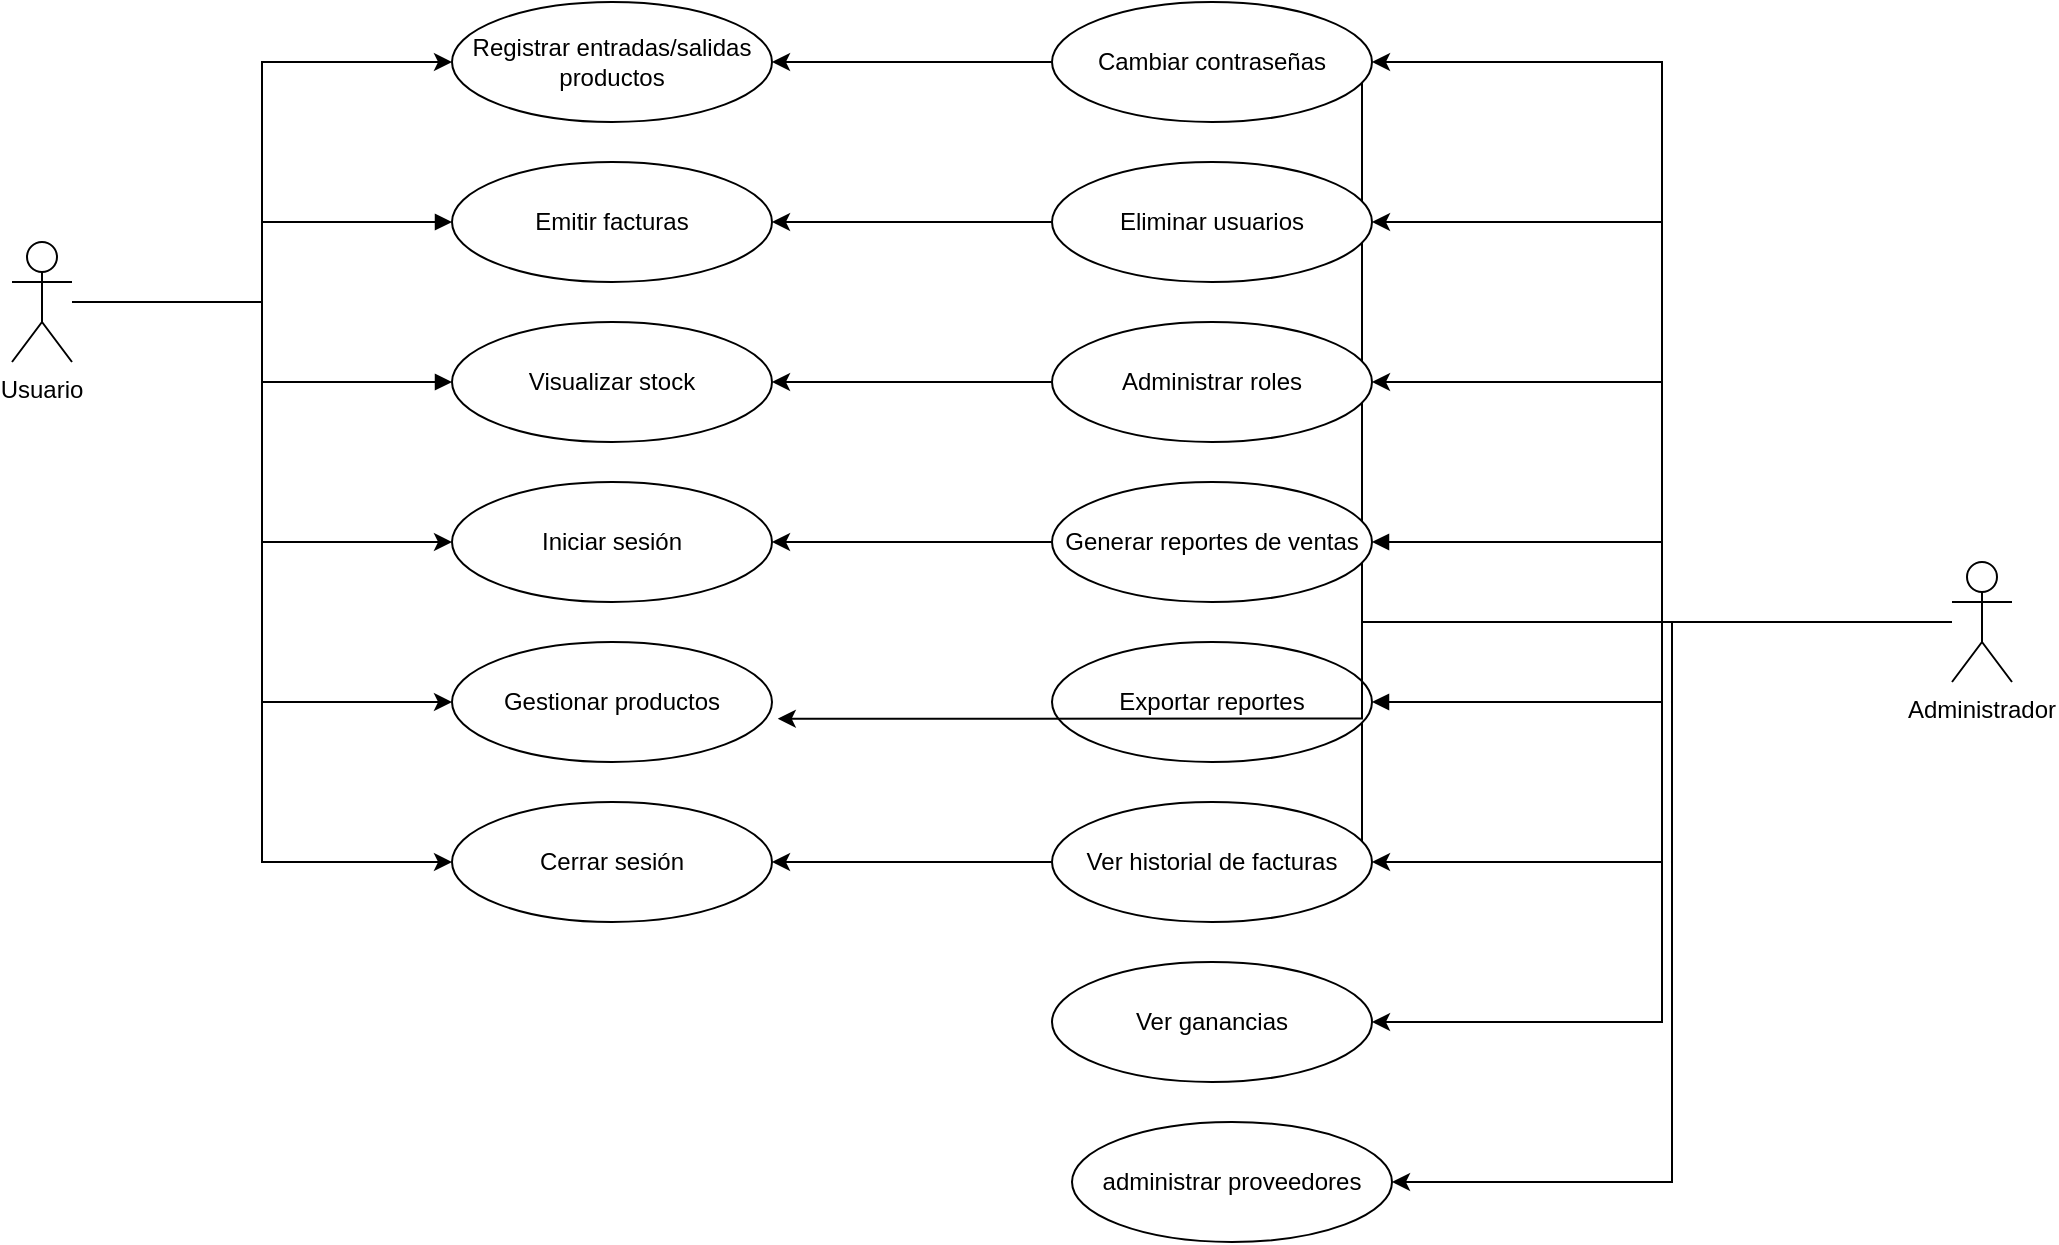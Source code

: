 <mxfile version="28.0.4">
  <diagram name="Casos de Uso Nuvéa" id="0">
    <mxGraphModel dx="1722" dy="529" grid="1" gridSize="10" guides="1" tooltips="1" connect="1" arrows="1" fold="1" page="1" pageScale="1" pageWidth="850" pageHeight="1100" math="0" shadow="0">
      <root>
        <mxCell id="0" />
        <mxCell id="1" parent="0" />
        <mxCell id="YuEfNrdT2eCeqPY4g3NZ-42" style="edgeStyle=orthogonalEdgeStyle;rounded=0;orthogonalLoop=1;jettySize=auto;html=1;entryX=0;entryY=0.5;entryDx=0;entryDy=0;" parent="1" source="2" target="16" edge="1">
          <mxGeometry relative="1" as="geometry" />
        </mxCell>
        <mxCell id="YuEfNrdT2eCeqPY4g3NZ-43" style="edgeStyle=orthogonalEdgeStyle;rounded=0;orthogonalLoop=1;jettySize=auto;html=1;entryX=0;entryY=0.5;entryDx=0;entryDy=0;" parent="1" source="2" target="20" edge="1">
          <mxGeometry relative="1" as="geometry" />
        </mxCell>
        <mxCell id="YuEfNrdT2eCeqPY4g3NZ-45" style="edgeStyle=orthogonalEdgeStyle;rounded=0;orthogonalLoop=1;jettySize=auto;html=1;entryX=0;entryY=0.5;entryDx=0;entryDy=0;" parent="1" source="2" target="18" edge="1">
          <mxGeometry relative="1" as="geometry" />
        </mxCell>
        <mxCell id="YuEfNrdT2eCeqPY4g3NZ-51" style="edgeStyle=orthogonalEdgeStyle;rounded=0;orthogonalLoop=1;jettySize=auto;html=1;entryX=0;entryY=0.5;entryDx=0;entryDy=0;" parent="1" source="2" target="10" edge="1">
          <mxGeometry relative="1" as="geometry" />
        </mxCell>
        <mxCell id="2" value="Usuario" style="shape=umlActor;verticalLabelPosition=bottom;verticalAlign=top;" parent="1" vertex="1">
          <mxGeometry x="-20" y="220" width="30" height="60" as="geometry" />
        </mxCell>
        <mxCell id="YuEfNrdT2eCeqPY4g3NZ-35" style="edgeStyle=orthogonalEdgeStyle;rounded=0;orthogonalLoop=1;jettySize=auto;html=1;" parent="1" source="3" target="16" edge="1">
          <mxGeometry relative="1" as="geometry" />
        </mxCell>
        <mxCell id="YuEfNrdT2eCeqPY4g3NZ-36" style="edgeStyle=orthogonalEdgeStyle;rounded=0;orthogonalLoop=1;jettySize=auto;html=1;entryX=1;entryY=0.5;entryDx=0;entryDy=0;" parent="1" source="3" target="20" edge="1">
          <mxGeometry relative="1" as="geometry" />
        </mxCell>
        <mxCell id="YuEfNrdT2eCeqPY4g3NZ-38" style="edgeStyle=orthogonalEdgeStyle;rounded=0;orthogonalLoop=1;jettySize=auto;html=1;entryX=1;entryY=0.5;entryDx=0;entryDy=0;" parent="1" source="3" target="14" edge="1">
          <mxGeometry relative="1" as="geometry" />
        </mxCell>
        <mxCell id="YuEfNrdT2eCeqPY4g3NZ-39" style="edgeStyle=orthogonalEdgeStyle;rounded=0;orthogonalLoop=1;jettySize=auto;html=1;entryX=1;entryY=0.5;entryDx=0;entryDy=0;" parent="1" source="3" target="12" edge="1">
          <mxGeometry relative="1" as="geometry" />
        </mxCell>
        <mxCell id="YuEfNrdT2eCeqPY4g3NZ-40" style="edgeStyle=orthogonalEdgeStyle;rounded=0;orthogonalLoop=1;jettySize=auto;html=1;entryX=1;entryY=0.5;entryDx=0;entryDy=0;" parent="1" source="3" target="10" edge="1">
          <mxGeometry relative="1" as="geometry" />
        </mxCell>
        <mxCell id="YuEfNrdT2eCeqPY4g3NZ-46" style="edgeStyle=orthogonalEdgeStyle;rounded=0;orthogonalLoop=1;jettySize=auto;html=1;entryX=1;entryY=0.5;entryDx=0;entryDy=0;" parent="1" source="3" target="32" edge="1">
          <mxGeometry relative="1" as="geometry" />
        </mxCell>
        <mxCell id="YuEfNrdT2eCeqPY4g3NZ-47" style="edgeStyle=orthogonalEdgeStyle;rounded=0;orthogonalLoop=1;jettySize=auto;html=1;entryX=1;entryY=0.5;entryDx=0;entryDy=0;" parent="1" source="3" target="34" edge="1">
          <mxGeometry relative="1" as="geometry" />
        </mxCell>
        <mxCell id="YuEfNrdT2eCeqPY4g3NZ-48" style="edgeStyle=orthogonalEdgeStyle;rounded=0;orthogonalLoop=1;jettySize=auto;html=1;entryX=1;entryY=0.5;entryDx=0;entryDy=0;" parent="1" source="3" target="26" edge="1">
          <mxGeometry relative="1" as="geometry" />
        </mxCell>
        <mxCell id="YuEfNrdT2eCeqPY4g3NZ-49" style="edgeStyle=orthogonalEdgeStyle;rounded=0;orthogonalLoop=1;jettySize=auto;html=1;entryX=1;entryY=0.5;entryDx=0;entryDy=0;" parent="1" source="3" target="24" edge="1">
          <mxGeometry relative="1" as="geometry" />
        </mxCell>
        <mxCell id="YuEfNrdT2eCeqPY4g3NZ-50" style="edgeStyle=orthogonalEdgeStyle;rounded=0;orthogonalLoop=1;jettySize=auto;html=1;entryX=1;entryY=0.5;entryDx=0;entryDy=0;" parent="1" source="3" target="22" edge="1">
          <mxGeometry relative="1" as="geometry" />
        </mxCell>
        <mxCell id="YuEfNrdT2eCeqPY4g3NZ-53" style="edgeStyle=orthogonalEdgeStyle;rounded=0;orthogonalLoop=1;jettySize=auto;html=1;entryX=1;entryY=0.5;entryDx=0;entryDy=0;" parent="1" source="3" target="YuEfNrdT2eCeqPY4g3NZ-52" edge="1">
          <mxGeometry relative="1" as="geometry" />
        </mxCell>
        <mxCell id="3" value="Administrador" style="shape=umlActor;verticalLabelPosition=bottom;verticalAlign=top;" parent="1" vertex="1">
          <mxGeometry x="950" y="380" width="30" height="60" as="geometry" />
        </mxCell>
        <mxCell id="10" value="Registrar entradas/salidas&lt;div&gt;productos&lt;/div&gt;" style="ellipse;whiteSpace=wrap;html=1;" parent="1" vertex="1">
          <mxGeometry x="200" y="100" width="160" height="60" as="geometry" />
        </mxCell>
        <mxCell id="12" value="Emitir facturas" style="ellipse;whiteSpace=wrap;html=1;" parent="1" vertex="1">
          <mxGeometry x="200" y="180" width="160" height="60" as="geometry" />
        </mxCell>
        <mxCell id="13" style="edgeStyle=orthogonalEdgeStyle;rounded=0;orthogonalLoop=1;jettySize=auto;html=1;endArrow=block;" parent="1" source="2" target="12" edge="1">
          <mxGeometry relative="1" as="geometry">
            <Array as="points">
              <mxPoint x="105" y="250" />
              <mxPoint x="105" y="210" />
            </Array>
          </mxGeometry>
        </mxCell>
        <mxCell id="14" value="Visualizar stock" style="ellipse;whiteSpace=wrap;html=1;" parent="1" vertex="1">
          <mxGeometry x="200" y="260" width="160" height="60" as="geometry" />
        </mxCell>
        <mxCell id="15" style="edgeStyle=orthogonalEdgeStyle;rounded=0;orthogonalLoop=1;jettySize=auto;html=1;endArrow=block;" parent="1" source="2" target="14" edge="1">
          <mxGeometry relative="1" as="geometry" />
        </mxCell>
        <mxCell id="16" value="Iniciar sesión" style="ellipse;whiteSpace=wrap;html=1;" parent="1" vertex="1">
          <mxGeometry x="200" y="340" width="160" height="60" as="geometry" />
        </mxCell>
        <mxCell id="18" value="Gestionar productos" style="ellipse;whiteSpace=wrap;html=1;" parent="1" vertex="1">
          <mxGeometry x="200" y="420" width="160" height="60" as="geometry" />
        </mxCell>
        <mxCell id="20" value="Cerrar sesión" style="ellipse;whiteSpace=wrap;html=1;" parent="1" vertex="1">
          <mxGeometry x="200" y="500" width="160" height="60" as="geometry" />
        </mxCell>
        <mxCell id="22" value="Cambiar contraseñas" style="ellipse;whiteSpace=wrap;html=1;" parent="1" vertex="1">
          <mxGeometry x="500" y="100" width="160" height="60" as="geometry" />
        </mxCell>
        <mxCell id="24" value="Eliminar usuarios" style="ellipse;whiteSpace=wrap;html=1;" parent="1" vertex="1">
          <mxGeometry x="500" y="180" width="160" height="60" as="geometry" />
        </mxCell>
        <mxCell id="26" value="Administrar roles" style="ellipse;whiteSpace=wrap;html=1;" parent="1" vertex="1">
          <mxGeometry x="500" y="260" width="160" height="60" as="geometry" />
        </mxCell>
        <mxCell id="28" value="Generar reportes de ventas" style="ellipse;whiteSpace=wrap;html=1;" parent="1" vertex="1">
          <mxGeometry x="500" y="340" width="160" height="60" as="geometry" />
        </mxCell>
        <mxCell id="29" style="edgeStyle=orthogonalEdgeStyle;rounded=0;orthogonalLoop=1;jettySize=auto;html=1;endArrow=block;" parent="1" source="3" target="28" edge="1">
          <mxGeometry relative="1" as="geometry" />
        </mxCell>
        <mxCell id="30" value="Exportar reportes" style="ellipse;whiteSpace=wrap;html=1;" parent="1" vertex="1">
          <mxGeometry x="500" y="420" width="160" height="60" as="geometry" />
        </mxCell>
        <mxCell id="31" style="edgeStyle=orthogonalEdgeStyle;rounded=0;orthogonalLoop=1;jettySize=auto;html=1;endArrow=block;" parent="1" source="3" target="30" edge="1">
          <mxGeometry relative="1" as="geometry" />
        </mxCell>
        <mxCell id="32" value="Ver historial de facturas" style="ellipse;whiteSpace=wrap;html=1;" parent="1" vertex="1">
          <mxGeometry x="500" y="500" width="160" height="60" as="geometry" />
        </mxCell>
        <mxCell id="34" value="Ver ganancias" style="ellipse;whiteSpace=wrap;html=1;" parent="1" vertex="1">
          <mxGeometry x="500" y="580" width="160" height="60" as="geometry" />
        </mxCell>
        <mxCell id="YuEfNrdT2eCeqPY4g3NZ-37" style="edgeStyle=orthogonalEdgeStyle;rounded=0;orthogonalLoop=1;jettySize=auto;html=1;entryX=1.018;entryY=0.639;entryDx=0;entryDy=0;entryPerimeter=0;" parent="1" source="3" target="18" edge="1">
          <mxGeometry relative="1" as="geometry" />
        </mxCell>
        <mxCell id="YuEfNrdT2eCeqPY4g3NZ-52" value="administrar proveedores" style="ellipse;whiteSpace=wrap;html=1;" parent="1" vertex="1">
          <mxGeometry x="510" y="660" width="160" height="60" as="geometry" />
        </mxCell>
      </root>
    </mxGraphModel>
  </diagram>
</mxfile>
